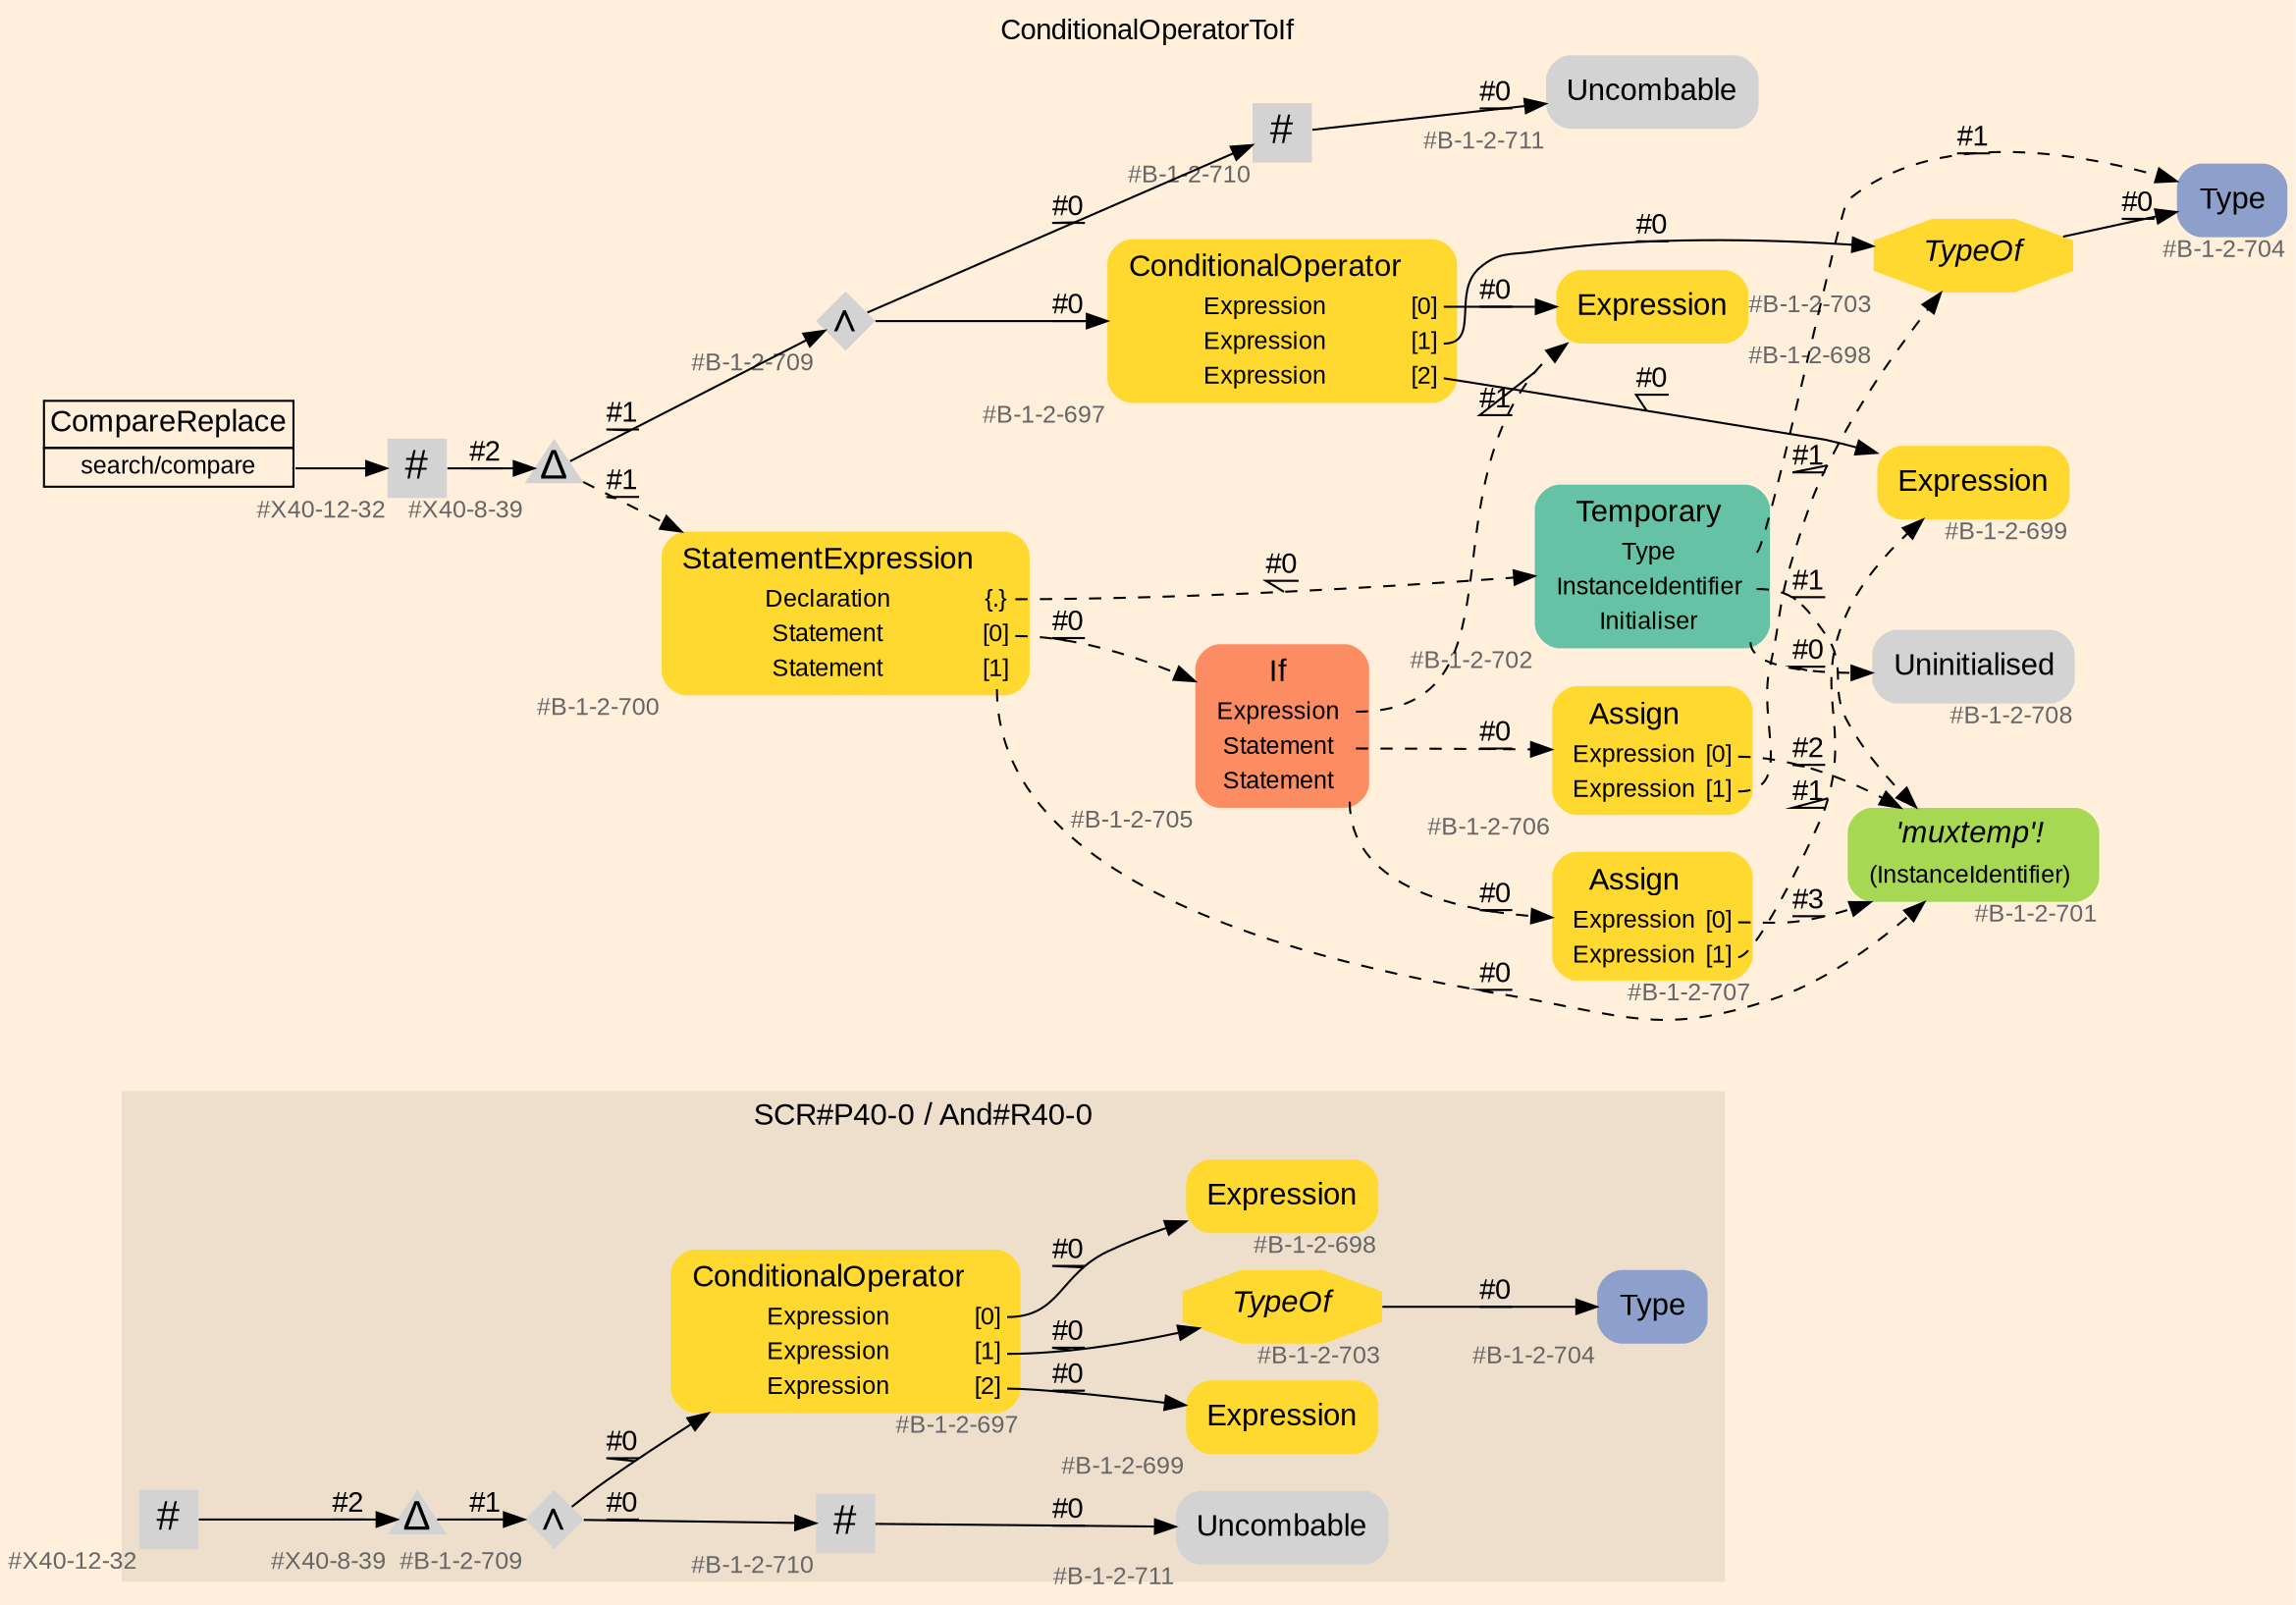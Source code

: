 digraph "ConditionalOperatorToIf" {
label = "ConditionalOperatorToIf"
labelloc = t
graph [
    rankdir = "LR"
    ranksep = 0.3
    bgcolor = antiquewhite1
    color = black
    fontcolor = black
    fontname = "Arial"
];
node [
    fontname = "Arial"
];
edge [
    fontname = "Arial"
];

// -------------------- figure And#R40-0 --------------------
// -------- region And#R40-0 ----------
subgraph "clusterAnd#R40-0" {
    label = "SCR#P40-0 / And#R40-0"
    style = "filled"
    color = antiquewhite2
    fontsize = "15"
    // -------- block And#R40-0/#B-1-2-709 ----------
    "And#R40-0/#B-1-2-709" [
        xlabel = "#B-1-2-709"
        fontsize = "12"
        fontcolor = grey40
        shape = "diamond"
        label = <<FONT COLOR="black" POINT-SIZE="20">∧</FONT>>
        style = "filled"
        penwidth = 0.0
        fixedsize = true
        width = 0.4
        height = 0.4
    ];
    
    // -------- block And#R40-0/#X40-8-39 ----------
    "And#R40-0/#X40-8-39" [
        xlabel = "#X40-8-39"
        fontsize = "12"
        fontcolor = grey40
        shape = "triangle"
        label = <<FONT COLOR="black" POINT-SIZE="20">Δ</FONT>>
        style = "filled"
        penwidth = 0.0
        fixedsize = true
        width = 0.4
        height = 0.4
    ];
    
    // -------- block And#R40-0/#B-1-2-703 ----------
    "And#R40-0/#B-1-2-703" [
        fillcolor = "/set28/6"
        xlabel = "#B-1-2-703"
        fontsize = "12"
        fontcolor = grey40
        shape = "octagon"
        label = <<FONT COLOR="black" POINT-SIZE="15"><I>TypeOf</I></FONT>>
        style = "filled"
        penwidth = 0.0
    ];
    
    // -------- block And#R40-0/#B-1-2-710 ----------
    "And#R40-0/#B-1-2-710" [
        xlabel = "#B-1-2-710"
        fontsize = "12"
        fontcolor = grey40
        shape = "square"
        label = <<FONT COLOR="black" POINT-SIZE="20">#</FONT>>
        style = "filled"
        penwidth = 0.0
        fixedsize = true
        width = 0.4
        height = 0.4
    ];
    
    // -------- block And#R40-0/#B-1-2-699 ----------
    "And#R40-0/#B-1-2-699" [
        fillcolor = "/set28/6"
        xlabel = "#B-1-2-699"
        fontsize = "12"
        fontcolor = grey40
        shape = "plaintext"
        label = <<TABLE BORDER="0" CELLBORDER="0" CELLSPACING="0">
         <TR><TD><FONT COLOR="black" POINT-SIZE="15">Expression</FONT></TD></TR>
        </TABLE>>
        style = "rounded,filled"
    ];
    
    // -------- block And#R40-0/#B-1-2-711 ----------
    "And#R40-0/#B-1-2-711" [
        xlabel = "#B-1-2-711"
        fontsize = "12"
        fontcolor = grey40
        shape = "plaintext"
        label = <<TABLE BORDER="0" CELLBORDER="0" CELLSPACING="0">
         <TR><TD><FONT COLOR="black" POINT-SIZE="15">Uncombable</FONT></TD></TR>
        </TABLE>>
        style = "rounded,filled"
    ];
    
    // -------- block And#R40-0/#X40-12-32 ----------
    "And#R40-0/#X40-12-32" [
        xlabel = "#X40-12-32"
        fontsize = "12"
        fontcolor = grey40
        shape = "square"
        label = <<FONT COLOR="black" POINT-SIZE="20">#</FONT>>
        style = "filled"
        penwidth = 0.0
        fixedsize = true
        width = 0.4
        height = 0.4
    ];
    
    // -------- block And#R40-0/#B-1-2-697 ----------
    "And#R40-0/#B-1-2-697" [
        fillcolor = "/set28/6"
        xlabel = "#B-1-2-697"
        fontsize = "12"
        fontcolor = grey40
        shape = "plaintext"
        label = <<TABLE BORDER="0" CELLBORDER="0" CELLSPACING="0">
         <TR><TD><FONT COLOR="black" POINT-SIZE="15">ConditionalOperator</FONT></TD></TR>
         <TR><TD><FONT COLOR="black" POINT-SIZE="12">Expression</FONT></TD><TD PORT="port0"><FONT COLOR="black" POINT-SIZE="12">[0]</FONT></TD></TR>
         <TR><TD><FONT COLOR="black" POINT-SIZE="12">Expression</FONT></TD><TD PORT="port1"><FONT COLOR="black" POINT-SIZE="12">[1]</FONT></TD></TR>
         <TR><TD><FONT COLOR="black" POINT-SIZE="12">Expression</FONT></TD><TD PORT="port2"><FONT COLOR="black" POINT-SIZE="12">[2]</FONT></TD></TR>
        </TABLE>>
        style = "rounded,filled"
    ];
    
    // -------- block And#R40-0/#B-1-2-704 ----------
    "And#R40-0/#B-1-2-704" [
        fillcolor = "/set28/3"
        xlabel = "#B-1-2-704"
        fontsize = "12"
        fontcolor = grey40
        shape = "plaintext"
        label = <<TABLE BORDER="0" CELLBORDER="0" CELLSPACING="0">
         <TR><TD><FONT COLOR="black" POINT-SIZE="15">Type</FONT></TD></TR>
        </TABLE>>
        style = "rounded,filled"
    ];
    
    // -------- block And#R40-0/#B-1-2-698 ----------
    "And#R40-0/#B-1-2-698" [
        fillcolor = "/set28/6"
        xlabel = "#B-1-2-698"
        fontsize = "12"
        fontcolor = grey40
        shape = "plaintext"
        label = <<TABLE BORDER="0" CELLBORDER="0" CELLSPACING="0">
         <TR><TD><FONT COLOR="black" POINT-SIZE="15">Expression</FONT></TD></TR>
        </TABLE>>
        style = "rounded,filled"
    ];
    
}

"And#R40-0/#B-1-2-709" -> "And#R40-0/#B-1-2-697" [
    label = "#0"
    decorate = true
    color = black
    fontcolor = black
];

"And#R40-0/#B-1-2-709" -> "And#R40-0/#B-1-2-710" [
    label = "#0"
    decorate = true
    color = black
    fontcolor = black
];

"And#R40-0/#X40-8-39" -> "And#R40-0/#B-1-2-709" [
    label = "#1"
    decorate = true
    color = black
    fontcolor = black
];

"And#R40-0/#B-1-2-703" -> "And#R40-0/#B-1-2-704" [
    label = "#0"
    decorate = true
    color = black
    fontcolor = black
];

"And#R40-0/#B-1-2-710" -> "And#R40-0/#B-1-2-711" [
    label = "#0"
    decorate = true
    color = black
    fontcolor = black
];

"And#R40-0/#X40-12-32" -> "And#R40-0/#X40-8-39" [
    label = "#2"
    decorate = true
    color = black
    fontcolor = black
];

"And#R40-0/#B-1-2-697":port0 -> "And#R40-0/#B-1-2-698" [
    label = "#0"
    decorate = true
    color = black
    fontcolor = black
];

"And#R40-0/#B-1-2-697":port1 -> "And#R40-0/#B-1-2-703" [
    label = "#0"
    decorate = true
    color = black
    fontcolor = black
];

"And#R40-0/#B-1-2-697":port2 -> "And#R40-0/#B-1-2-699" [
    label = "#0"
    decorate = true
    color = black
    fontcolor = black
];


// -------------------- transformation figure --------------------
// -------- block CR#X40-10-40 ----------
"CR#X40-10-40" [
    fillcolor = antiquewhite1
    fontsize = "12"
    fontcolor = grey40
    shape = "plaintext"
    label = <<TABLE BORDER="0" CELLBORDER="1" CELLSPACING="0">
     <TR><TD><FONT COLOR="black" POINT-SIZE="15">CompareReplace</FONT></TD></TR>
     <TR><TD PORT="port0"><FONT COLOR="black" POINT-SIZE="12">search/compare</FONT></TD></TR>
    </TABLE>>
    style = "filled"
    color = black
];

// -------- block #X40-12-32 ----------
"#X40-12-32" [
    xlabel = "#X40-12-32"
    fontsize = "12"
    fontcolor = grey40
    shape = "square"
    label = <<FONT COLOR="black" POINT-SIZE="20">#</FONT>>
    style = "filled"
    penwidth = 0.0
    fixedsize = true
    width = 0.4
    height = 0.4
];

// -------- block #X40-8-39 ----------
"#X40-8-39" [
    xlabel = "#X40-8-39"
    fontsize = "12"
    fontcolor = grey40
    shape = "triangle"
    label = <<FONT COLOR="black" POINT-SIZE="20">Δ</FONT>>
    style = "filled"
    penwidth = 0.0
    fixedsize = true
    width = 0.4
    height = 0.4
];

// -------- block #B-1-2-709 ----------
"#B-1-2-709" [
    xlabel = "#B-1-2-709"
    fontsize = "12"
    fontcolor = grey40
    shape = "diamond"
    label = <<FONT COLOR="black" POINT-SIZE="20">∧</FONT>>
    style = "filled"
    penwidth = 0.0
    fixedsize = true
    width = 0.4
    height = 0.4
];

// -------- block #B-1-2-697 ----------
"#B-1-2-697" [
    fillcolor = "/set28/6"
    xlabel = "#B-1-2-697"
    fontsize = "12"
    fontcolor = grey40
    shape = "plaintext"
    label = <<TABLE BORDER="0" CELLBORDER="0" CELLSPACING="0">
     <TR><TD><FONT COLOR="black" POINT-SIZE="15">ConditionalOperator</FONT></TD></TR>
     <TR><TD><FONT COLOR="black" POINT-SIZE="12">Expression</FONT></TD><TD PORT="port0"><FONT COLOR="black" POINT-SIZE="12">[0]</FONT></TD></TR>
     <TR><TD><FONT COLOR="black" POINT-SIZE="12">Expression</FONT></TD><TD PORT="port1"><FONT COLOR="black" POINT-SIZE="12">[1]</FONT></TD></TR>
     <TR><TD><FONT COLOR="black" POINT-SIZE="12">Expression</FONT></TD><TD PORT="port2"><FONT COLOR="black" POINT-SIZE="12">[2]</FONT></TD></TR>
    </TABLE>>
    style = "rounded,filled"
];

// -------- block #B-1-2-698 ----------
"#B-1-2-698" [
    fillcolor = "/set28/6"
    xlabel = "#B-1-2-698"
    fontsize = "12"
    fontcolor = grey40
    shape = "plaintext"
    label = <<TABLE BORDER="0" CELLBORDER="0" CELLSPACING="0">
     <TR><TD><FONT COLOR="black" POINT-SIZE="15">Expression</FONT></TD></TR>
    </TABLE>>
    style = "rounded,filled"
];

// -------- block #B-1-2-703 ----------
"#B-1-2-703" [
    fillcolor = "/set28/6"
    xlabel = "#B-1-2-703"
    fontsize = "12"
    fontcolor = grey40
    shape = "octagon"
    label = <<FONT COLOR="black" POINT-SIZE="15"><I>TypeOf</I></FONT>>
    style = "filled"
    penwidth = 0.0
];

// -------- block #B-1-2-704 ----------
"#B-1-2-704" [
    fillcolor = "/set28/3"
    xlabel = "#B-1-2-704"
    fontsize = "12"
    fontcolor = grey40
    shape = "plaintext"
    label = <<TABLE BORDER="0" CELLBORDER="0" CELLSPACING="0">
     <TR><TD><FONT COLOR="black" POINT-SIZE="15">Type</FONT></TD></TR>
    </TABLE>>
    style = "rounded,filled"
];

// -------- block #B-1-2-699 ----------
"#B-1-2-699" [
    fillcolor = "/set28/6"
    xlabel = "#B-1-2-699"
    fontsize = "12"
    fontcolor = grey40
    shape = "plaintext"
    label = <<TABLE BORDER="0" CELLBORDER="0" CELLSPACING="0">
     <TR><TD><FONT COLOR="black" POINT-SIZE="15">Expression</FONT></TD></TR>
    </TABLE>>
    style = "rounded,filled"
];

// -------- block #B-1-2-710 ----------
"#B-1-2-710" [
    xlabel = "#B-1-2-710"
    fontsize = "12"
    fontcolor = grey40
    shape = "square"
    label = <<FONT COLOR="black" POINT-SIZE="20">#</FONT>>
    style = "filled"
    penwidth = 0.0
    fixedsize = true
    width = 0.4
    height = 0.4
];

// -------- block #B-1-2-711 ----------
"#B-1-2-711" [
    xlabel = "#B-1-2-711"
    fontsize = "12"
    fontcolor = grey40
    shape = "plaintext"
    label = <<TABLE BORDER="0" CELLBORDER="0" CELLSPACING="0">
     <TR><TD><FONT COLOR="black" POINT-SIZE="15">Uncombable</FONT></TD></TR>
    </TABLE>>
    style = "rounded,filled"
];

// -------- block #B-1-2-700 ----------
"#B-1-2-700" [
    fillcolor = "/set28/6"
    xlabel = "#B-1-2-700"
    fontsize = "12"
    fontcolor = grey40
    shape = "plaintext"
    label = <<TABLE BORDER="0" CELLBORDER="0" CELLSPACING="0">
     <TR><TD><FONT COLOR="black" POINT-SIZE="15">StatementExpression</FONT></TD></TR>
     <TR><TD><FONT COLOR="black" POINT-SIZE="12">Declaration</FONT></TD><TD PORT="port0"><FONT COLOR="black" POINT-SIZE="12">{.}</FONT></TD></TR>
     <TR><TD><FONT COLOR="black" POINT-SIZE="12">Statement</FONT></TD><TD PORT="port1"><FONT COLOR="black" POINT-SIZE="12">[0]</FONT></TD></TR>
     <TR><TD><FONT COLOR="black" POINT-SIZE="12">Statement</FONT></TD><TD PORT="port2"><FONT COLOR="black" POINT-SIZE="12">[1]</FONT></TD></TR>
    </TABLE>>
    style = "rounded,filled"
];

// -------- block #B-1-2-702 ----------
"#B-1-2-702" [
    fillcolor = "/set28/1"
    xlabel = "#B-1-2-702"
    fontsize = "12"
    fontcolor = grey40
    shape = "plaintext"
    label = <<TABLE BORDER="0" CELLBORDER="0" CELLSPACING="0">
     <TR><TD><FONT COLOR="black" POINT-SIZE="15">Temporary</FONT></TD></TR>
     <TR><TD><FONT COLOR="black" POINT-SIZE="12">Type</FONT></TD><TD PORT="port0"></TD></TR>
     <TR><TD><FONT COLOR="black" POINT-SIZE="12">InstanceIdentifier</FONT></TD><TD PORT="port1"></TD></TR>
     <TR><TD><FONT COLOR="black" POINT-SIZE="12">Initialiser</FONT></TD><TD PORT="port2"></TD></TR>
    </TABLE>>
    style = "rounded,filled"
];

// -------- block #B-1-2-701 ----------
"#B-1-2-701" [
    fillcolor = "/set28/5"
    xlabel = "#B-1-2-701"
    fontsize = "12"
    fontcolor = grey40
    shape = "plaintext"
    label = <<TABLE BORDER="0" CELLBORDER="0" CELLSPACING="0">
     <TR><TD><FONT COLOR="black" POINT-SIZE="15"><I>'muxtemp'!</I></FONT></TD></TR>
     <TR><TD><FONT COLOR="black" POINT-SIZE="12">(InstanceIdentifier)</FONT></TD><TD PORT="port0"></TD></TR>
    </TABLE>>
    style = "rounded,filled"
];

// -------- block #B-1-2-708 ----------
"#B-1-2-708" [
    xlabel = "#B-1-2-708"
    fontsize = "12"
    fontcolor = grey40
    shape = "plaintext"
    label = <<TABLE BORDER="0" CELLBORDER="0" CELLSPACING="0">
     <TR><TD><FONT COLOR="black" POINT-SIZE="15">Uninitialised</FONT></TD></TR>
    </TABLE>>
    style = "rounded,filled"
];

// -------- block #B-1-2-705 ----------
"#B-1-2-705" [
    fillcolor = "/set28/2"
    xlabel = "#B-1-2-705"
    fontsize = "12"
    fontcolor = grey40
    shape = "plaintext"
    label = <<TABLE BORDER="0" CELLBORDER="0" CELLSPACING="0">
     <TR><TD><FONT COLOR="black" POINT-SIZE="15">If</FONT></TD></TR>
     <TR><TD><FONT COLOR="black" POINT-SIZE="12">Expression</FONT></TD><TD PORT="port0"></TD></TR>
     <TR><TD><FONT COLOR="black" POINT-SIZE="12">Statement</FONT></TD><TD PORT="port1"></TD></TR>
     <TR><TD><FONT COLOR="black" POINT-SIZE="12">Statement</FONT></TD><TD PORT="port2"></TD></TR>
    </TABLE>>
    style = "rounded,filled"
];

// -------- block #B-1-2-706 ----------
"#B-1-2-706" [
    fillcolor = "/set28/6"
    xlabel = "#B-1-2-706"
    fontsize = "12"
    fontcolor = grey40
    shape = "plaintext"
    label = <<TABLE BORDER="0" CELLBORDER="0" CELLSPACING="0">
     <TR><TD><FONT COLOR="black" POINT-SIZE="15">Assign</FONT></TD></TR>
     <TR><TD><FONT COLOR="black" POINT-SIZE="12">Expression</FONT></TD><TD PORT="port0"><FONT COLOR="black" POINT-SIZE="12">[0]</FONT></TD></TR>
     <TR><TD><FONT COLOR="black" POINT-SIZE="12">Expression</FONT></TD><TD PORT="port1"><FONT COLOR="black" POINT-SIZE="12">[1]</FONT></TD></TR>
    </TABLE>>
    style = "rounded,filled"
];

// -------- block #B-1-2-707 ----------
"#B-1-2-707" [
    fillcolor = "/set28/6"
    xlabel = "#B-1-2-707"
    fontsize = "12"
    fontcolor = grey40
    shape = "plaintext"
    label = <<TABLE BORDER="0" CELLBORDER="0" CELLSPACING="0">
     <TR><TD><FONT COLOR="black" POINT-SIZE="15">Assign</FONT></TD></TR>
     <TR><TD><FONT COLOR="black" POINT-SIZE="12">Expression</FONT></TD><TD PORT="port0"><FONT COLOR="black" POINT-SIZE="12">[0]</FONT></TD></TR>
     <TR><TD><FONT COLOR="black" POINT-SIZE="12">Expression</FONT></TD><TD PORT="port1"><FONT COLOR="black" POINT-SIZE="12">[1]</FONT></TD></TR>
    </TABLE>>
    style = "rounded,filled"
];

"CR#X40-10-40":port0 -> "#X40-12-32" [
    label = ""
    decorate = true
    color = black
    fontcolor = black
];

"#X40-12-32" -> "#X40-8-39" [
    label = "#2"
    decorate = true
    color = black
    fontcolor = black
];

"#X40-8-39" -> "#B-1-2-709" [
    label = "#1"
    decorate = true
    color = black
    fontcolor = black
];

"#X40-8-39" -> "#B-1-2-700" [
    style="dashed"
    label = "#1"
    decorate = true
    color = black
    fontcolor = black
];

"#B-1-2-709" -> "#B-1-2-697" [
    label = "#0"
    decorate = true
    color = black
    fontcolor = black
];

"#B-1-2-709" -> "#B-1-2-710" [
    label = "#0"
    decorate = true
    color = black
    fontcolor = black
];

"#B-1-2-697":port0 -> "#B-1-2-698" [
    label = "#0"
    decorate = true
    color = black
    fontcolor = black
];

"#B-1-2-697":port1 -> "#B-1-2-703" [
    label = "#0"
    decorate = true
    color = black
    fontcolor = black
];

"#B-1-2-697":port2 -> "#B-1-2-699" [
    label = "#0"
    decorate = true
    color = black
    fontcolor = black
];

"#B-1-2-703" -> "#B-1-2-704" [
    label = "#0"
    decorate = true
    color = black
    fontcolor = black
];

"#B-1-2-710" -> "#B-1-2-711" [
    label = "#0"
    decorate = true
    color = black
    fontcolor = black
];

"#B-1-2-700":port0 -> "#B-1-2-702" [
    style="dashed"
    label = "#0"
    decorate = true
    color = black
    fontcolor = black
];

"#B-1-2-700":port1 -> "#B-1-2-705" [
    style="dashed"
    label = "#0"
    decorate = true
    color = black
    fontcolor = black
];

"#B-1-2-700":port2 -> "#B-1-2-701" [
    style="dashed"
    label = "#0"
    decorate = true
    color = black
    fontcolor = black
];

"#B-1-2-702":port0 -> "#B-1-2-704" [
    style="dashed"
    label = "#1"
    decorate = true
    color = black
    fontcolor = black
];

"#B-1-2-702":port1 -> "#B-1-2-701" [
    style="dashed"
    label = "#1"
    decorate = true
    color = black
    fontcolor = black
];

"#B-1-2-702":port2 -> "#B-1-2-708" [
    style="dashed"
    label = "#0"
    decorate = true
    color = black
    fontcolor = black
];

"#B-1-2-705":port0 -> "#B-1-2-698" [
    style="dashed"
    label = "#1"
    decorate = true
    color = black
    fontcolor = black
];

"#B-1-2-705":port1 -> "#B-1-2-706" [
    style="dashed"
    label = "#0"
    decorate = true
    color = black
    fontcolor = black
];

"#B-1-2-705":port2 -> "#B-1-2-707" [
    style="dashed"
    label = "#0"
    decorate = true
    color = black
    fontcolor = black
];

"#B-1-2-706":port0 -> "#B-1-2-701" [
    style="dashed"
    label = "#2"
    decorate = true
    color = black
    fontcolor = black
];

"#B-1-2-706":port1 -> "#B-1-2-703" [
    style="dashed"
    label = "#1"
    decorate = true
    color = black
    fontcolor = black
];

"#B-1-2-707":port0 -> "#B-1-2-701" [
    style="dashed"
    label = "#3"
    decorate = true
    color = black
    fontcolor = black
];

"#B-1-2-707":port1 -> "#B-1-2-699" [
    style="dashed"
    label = "#1"
    decorate = true
    color = black
    fontcolor = black
];


}

